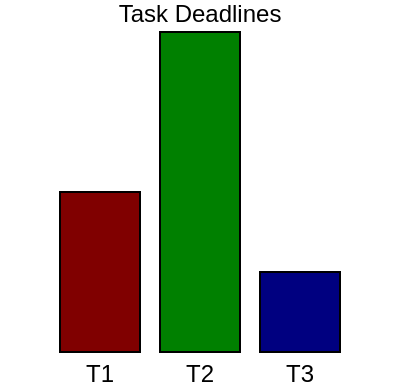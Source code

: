 <mxfile>
    <diagram>
        <mxGraphModel dx="320" dy="200" pageWidth="320" pageHeight="200">
            <root>
                <mxCell id="0">
                </mxCell>
                <mxCell id="1" parent="0">
                </mxCell>
                <mxCell id="2" vertex="1" parent="0" style = "fillColor=#800000;">
                    <mxGeometry x="30" y="100" width="40" height="80" as="geometry">
                    </mxGeometry>
                </mxCell>
                <mxCell id="3" vertex="1" parent="0" style = "fillColor=#008000;">
                    <mxGeometry x="80" y="20" width="40" height="160" as="geometry">
                    </mxGeometry>
                </mxCell>
                <mxCell id="4" vertex="1" parent="0" style = "fillColor=#000080;">
                    <mxGeometry x="130" y="140" width="40" height="40" as="geometry">
                    </mxGeometry>
                </mxCell>
                <mxCell id="5" vertex="1" parent="0" value="T1" style = "text=;strokeColor=none;">
                    <mxGeometry x="25" y="185" width="50" height="10" as="geometry">
                    </mxGeometry>
                </mxCell>
                <mxCell id="7" vertex="1" parent="0" value="T2" style = "text=;strokeColor=none;">
                    <mxGeometry x="75" y="185" width="50" height="10" as="geometry">
                    </mxGeometry>
                </mxCell>
                <mxCell id="10" vertex="1" parent="0" value="T3" style = "text=;strokeColor=none;">
                    <mxGeometry x="125" y="185" width="50" height="10" as="geometry">
                    </mxGeometry>
                </mxCell>
                <mxCell id="15" vertex="1" parent="0" value="Task Deadlines" style = "text=;strokeColor=none;">
                    <mxGeometry x="0" y="5" width="200" height="10" as="geometry">
                    </mxGeometry>
                </mxCell>
            </root>
        </mxGraphModel>
    </diagram>
</mxfile>
